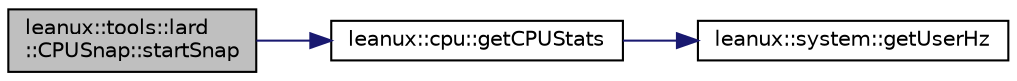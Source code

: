digraph "leanux::tools::lard::CPUSnap::startSnap"
{
 // LATEX_PDF_SIZE
  bgcolor="transparent";
  edge [fontname="Helvetica",fontsize="10",labelfontname="Helvetica",labelfontsize="10"];
  node [fontname="Helvetica",fontsize="10",shape=record];
  rankdir="LR";
  Node1 [label="leanux::tools::lard\l::CPUSnap::startSnap",height=0.2,width=0.4,color="black", fillcolor="grey75", style="filled", fontcolor="black",tooltip=" "];
  Node1 -> Node2 [color="midnightblue",fontsize="10",style="solid",fontname="Helvetica"];
  Node2 [label="leanux::cpu::getCPUStats",height=0.2,width=0.4,color="black",URL="$namespaceleanux_1_1cpu.html#a59cf2af9830e859ca848f87c9d605d6f",tooltip="Get CPU usage statistics from /proc/stat."];
  Node2 -> Node3 [color="midnightblue",fontsize="10",style="solid",fontname="Helvetica"];
  Node3 [label="leanux::system::getUserHz",height=0.2,width=0.4,color="black",URL="$namespaceleanux_1_1system.html#abb67aa26c6ef63b4ad7b4194f1a8d774",tooltip="Get the number of clock ticks per second."];
}
